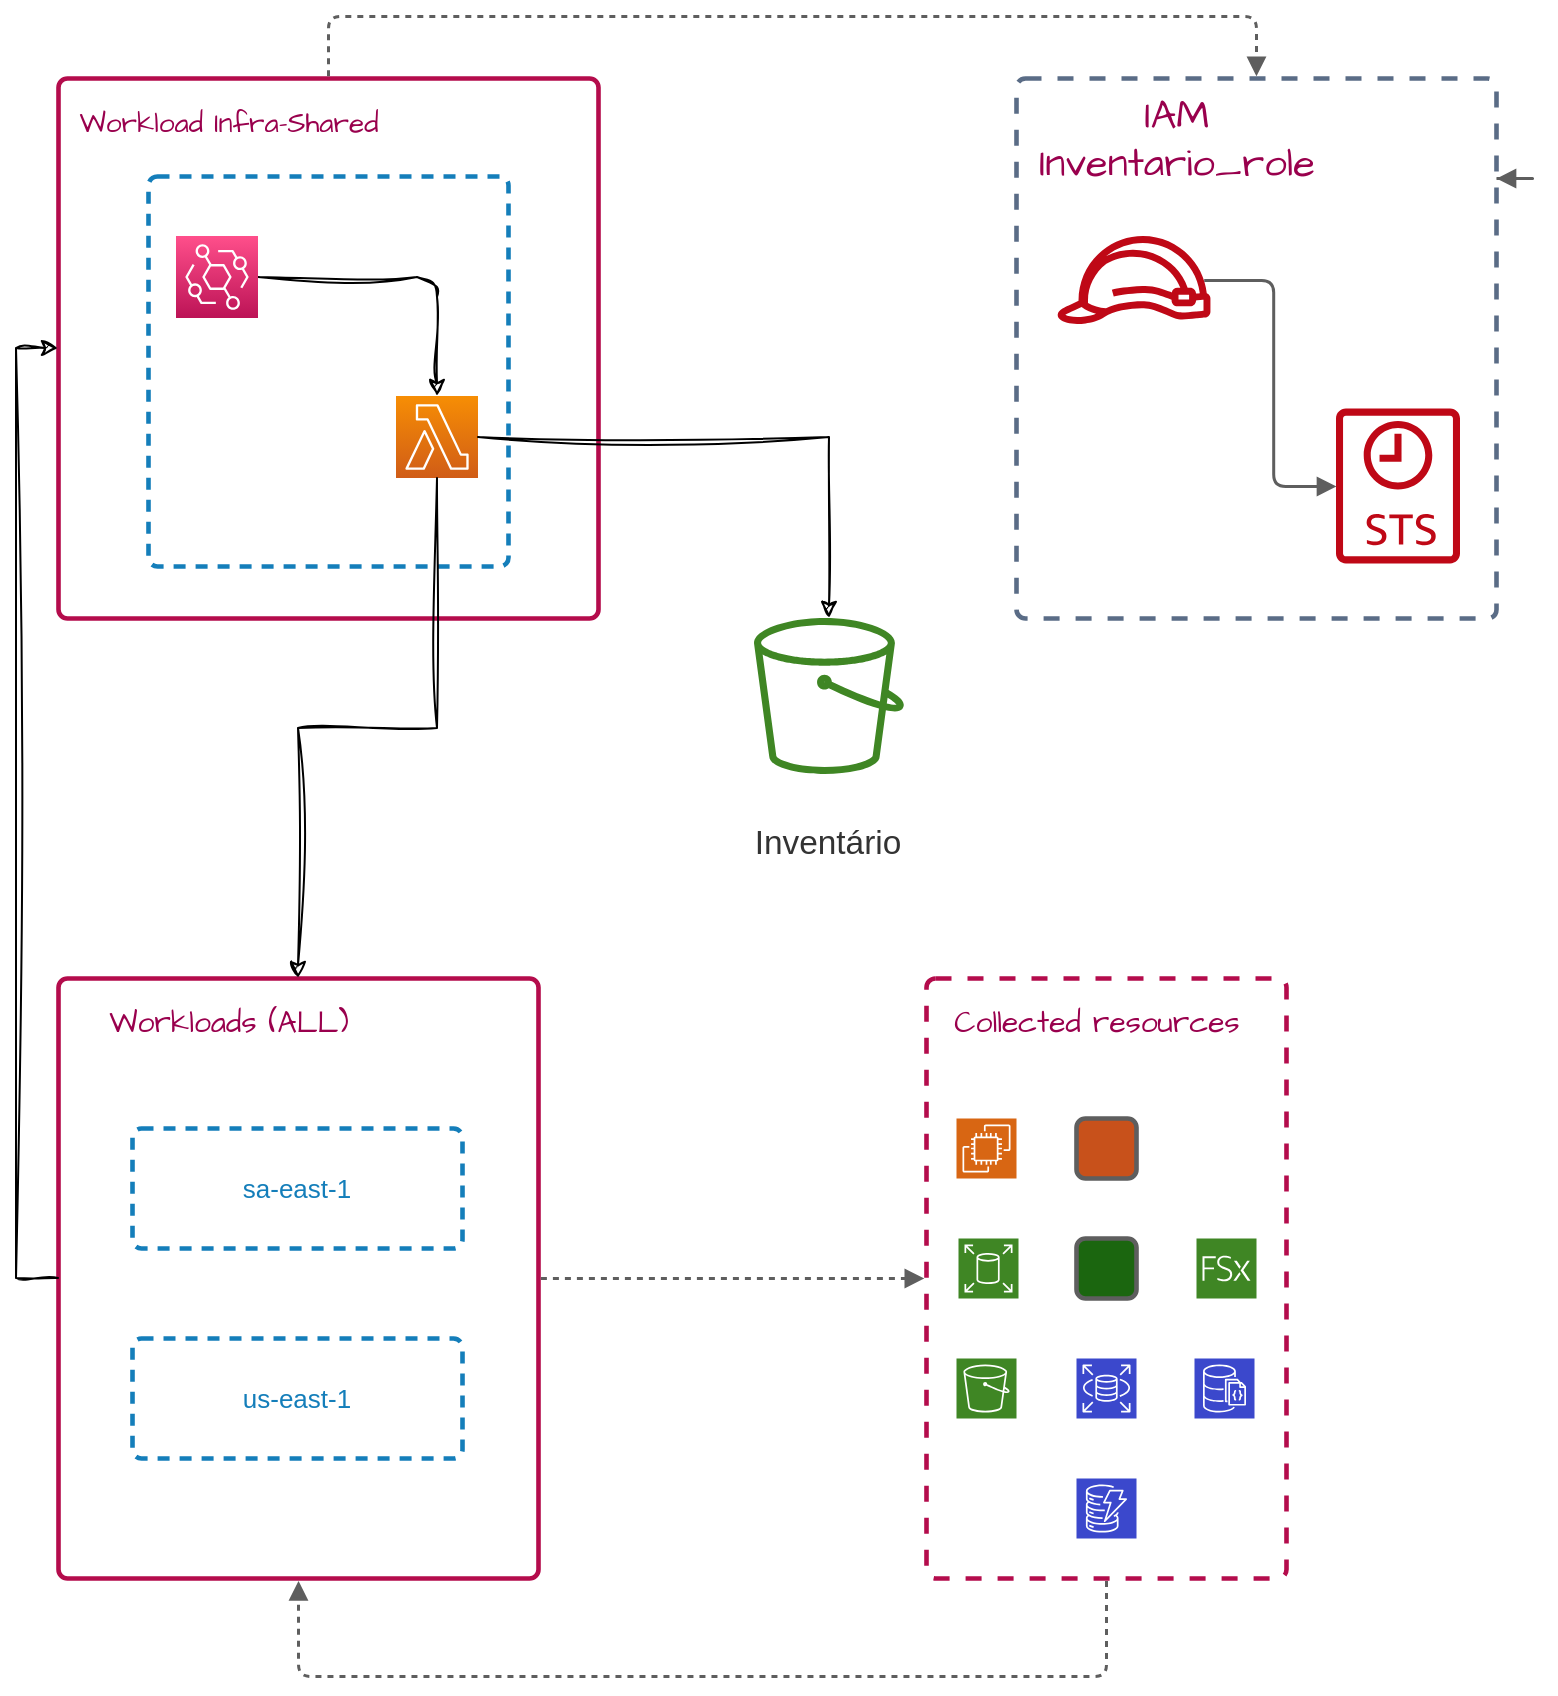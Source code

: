 <mxfile version="21.2.9" type="github">
  <diagram name="Página-1" id="VzRooWuVWmmBLkSY3yeb">
    <mxGraphModel dx="2294" dy="3145" grid="1" gridSize="10" guides="1" tooltips="1" connect="1" arrows="1" fold="1" page="1" pageScale="1" pageWidth="827" pageHeight="1169" math="0" shadow="0">
      <root>
        <mxCell id="0" />
        <mxCell id="1" parent="0" />
        <mxCell id="jStCBAq80HZp-Zrw6Ssf-65" value="" style="html=1;overflow=block;blockSpacing=1;whiteSpace=wrap;fontSize=13;fontColor=#147eba;spacing=0;strokeColor=#147eba;strokeOpacity=100;fillOpacity=0;rounded=1;absoluteArcSize=1;arcSize=9;fillColor=#ffffff;dashed=1;fixDash=1;dashPattern=6 5;strokeWidth=2.3;container=1;pointerEvents=0;collapsible=0;recursiveResize=0;lucidId=LxP5GGNBBhqn;" vertex="1" parent="1">
          <mxGeometry x="-44" y="-1670" width="180" height="195" as="geometry" />
        </mxCell>
        <mxCell id="jStCBAq80HZp-Zrw6Ssf-66" value="" style="html=1;overflow=block;blockSpacing=1;whiteSpace=wrap;fontSize=13;fontColor=#b40c4c;spacing=0;strokeColor=#b40c4c;strokeOpacity=100;fillOpacity=0;rounded=1;absoluteArcSize=1;arcSize=9;fillColor=#ffffff;strokeWidth=2.3;container=1;pointerEvents=0;collapsible=0;recursiveResize=0;lucidId=LxP5gSmfZ6k8;" vertex="1" parent="1">
          <mxGeometry x="-89" y="-1719" width="270" height="270" as="geometry" />
        </mxCell>
        <mxCell id="jStCBAq80HZp-Zrw6Ssf-97" value="" style="sketch=0;points=[[0,0,0],[0.25,0,0],[0.5,0,0],[0.75,0,0],[1,0,0],[0,1,0],[0.25,1,0],[0.5,1,0],[0.75,1,0],[1,1,0],[0,0.25,0],[0,0.5,0],[0,0.75,0],[1,0.25,0],[1,0.5,0],[1,0.75,0]];outlineConnect=0;fontColor=#232F3E;gradientColor=#F78E04;gradientDirection=north;fillColor=#D05C17;strokeColor=#ffffff;dashed=0;verticalLabelPosition=bottom;verticalAlign=top;align=center;html=1;fontSize=12;fontStyle=0;aspect=fixed;shape=mxgraph.aws4.resourceIcon;resIcon=mxgraph.aws4.lambda;hachureGap=4;jiggle=2;curveFitting=1;fontFamily=Architects Daughter;fontSource=https%3A%2F%2Ffonts.googleapis.com%2Fcss%3Ffamily%3DArchitects%2BDaughter;" vertex="1" parent="jStCBAq80HZp-Zrw6Ssf-66">
          <mxGeometry x="169" y="159" width="41" height="41" as="geometry" />
        </mxCell>
        <mxCell id="jStCBAq80HZp-Zrw6Ssf-98" value="&lt;font color=&quot;#99004d&quot; style=&quot;font-size: 14px;&quot;&gt;Workload Infra-Shared&lt;/font&gt;" style="text;html=1;align=center;verticalAlign=middle;resizable=0;points=[];autosize=1;strokeColor=none;fillColor=none;fontSize=20;fontFamily=Architects Daughter;" vertex="1" parent="jStCBAq80HZp-Zrw6Ssf-66">
          <mxGeometry width="170" height="40" as="geometry" />
        </mxCell>
        <mxCell id="jStCBAq80HZp-Zrw6Ssf-105" style="edgeStyle=orthogonalEdgeStyle;sketch=1;hachureGap=4;jiggle=2;curveFitting=1;orthogonalLoop=1;jettySize=auto;html=1;entryX=0.5;entryY=0;entryDx=0;entryDy=0;entryPerimeter=0;fontFamily=Architects Daughter;fontSource=https%3A%2F%2Ffonts.googleapis.com%2Fcss%3Ffamily%3DArchitects%2BDaughter;fontSize=16;rounded=1;jumpStyle=none;" edge="1" parent="jStCBAq80HZp-Zrw6Ssf-66" source="jStCBAq80HZp-Zrw6Ssf-103" target="jStCBAq80HZp-Zrw6Ssf-97">
          <mxGeometry relative="1" as="geometry" />
        </mxCell>
        <mxCell id="jStCBAq80HZp-Zrw6Ssf-103" value="" style="sketch=0;points=[[0,0,0],[0.25,0,0],[0.5,0,0],[0.75,0,0],[1,0,0],[0,1,0],[0.25,1,0],[0.5,1,0],[0.75,1,0],[1,1,0],[0,0.25,0],[0,0.5,0],[0,0.75,0],[1,0.25,0],[1,0.5,0],[1,0.75,0]];outlineConnect=0;fontColor=#232F3E;gradientColor=#FF4F8B;gradientDirection=north;fillColor=#BC1356;strokeColor=#ffffff;dashed=0;verticalLabelPosition=bottom;verticalAlign=top;align=center;html=1;fontSize=12;fontStyle=0;aspect=fixed;shape=mxgraph.aws4.resourceIcon;resIcon=mxgraph.aws4.eventbridge;hachureGap=4;jiggle=2;curveFitting=1;fontFamily=Architects Daughter;fontSource=https%3A%2F%2Ffonts.googleapis.com%2Fcss%3Ffamily%3DArchitects%2BDaughter;" vertex="1" parent="jStCBAq80HZp-Zrw6Ssf-66">
          <mxGeometry x="59" y="79" width="41" height="41" as="geometry" />
        </mxCell>
        <mxCell id="jStCBAq80HZp-Zrw6Ssf-67" value="" style="html=1;overflow=block;blockSpacing=1;whiteSpace=wrap;fontSize=13;fontColor=#b40c4c;spacing=0;strokeColor=#b40c4c;strokeOpacity=100;fillOpacity=0;rounded=1;absoluteArcSize=1;arcSize=9;fillColor=#ffffff;strokeWidth=2.3;container=1;pointerEvents=0;collapsible=0;recursiveResize=0;lucidId=LxP5~-gnvn33;" vertex="1" parent="1">
          <mxGeometry x="-89" y="-1269" width="240" height="300" as="geometry" />
        </mxCell>
        <mxCell id="jStCBAq80HZp-Zrw6Ssf-101" value="&lt;font color=&quot;#99004d&quot; style=&quot;font-size: 15px;&quot;&gt;Workloads (ALL)&lt;/font&gt;" style="text;html=1;align=center;verticalAlign=middle;resizable=0;points=[];autosize=1;strokeColor=none;fillColor=none;fontSize=20;fontFamily=Architects Daughter;" vertex="1" parent="jStCBAq80HZp-Zrw6Ssf-67">
          <mxGeometry x="15" width="140" height="40" as="geometry" />
        </mxCell>
        <mxCell id="jStCBAq80HZp-Zrw6Ssf-68" value="sa-east-1" style="html=1;overflow=block;blockSpacing=1;whiteSpace=wrap;fontSize=13;fontColor=#147eba;spacing=0;strokeColor=#147eba;strokeOpacity=100;fillOpacity=0;rounded=1;absoluteArcSize=1;arcSize=9;fillColor=#ffffff;dashed=1;fixDash=1;dashPattern=6 5;strokeWidth=2.3;container=1;pointerEvents=0;collapsible=0;recursiveResize=0;lucidId=LxP58ap9dD4S;" vertex="1" parent="1">
          <mxGeometry x="-52" y="-1194" width="165" height="60" as="geometry" />
        </mxCell>
        <mxCell id="jStCBAq80HZp-Zrw6Ssf-69" value="us-east-1" style="html=1;overflow=block;blockSpacing=1;whiteSpace=wrap;fontSize=13;fontColor=#147eba;spacing=0;strokeColor=#147eba;strokeOpacity=100;fillOpacity=0;rounded=1;absoluteArcSize=1;arcSize=9;fillColor=#ffffff;dashed=1;fixDash=1;dashPattern=6 5;strokeWidth=2.3;container=1;pointerEvents=0;collapsible=0;recursiveResize=0;lucidId=LxP5Oyb40GwO;" vertex="1" parent="1">
          <mxGeometry x="-52" y="-1089" width="165" height="60" as="geometry" />
        </mxCell>
        <mxCell id="jStCBAq80HZp-Zrw6Ssf-70" value="" style="html=1;overflow=block;blockSpacing=1;whiteSpace=wrap;fontSize=18.5;fontColor=#5a6c86;fontStyle=1;spacing=0;strokeColor=#5a6c86;strokeOpacity=100;fillOpacity=0;rounded=1;absoluteArcSize=1;arcSize=9;fillColor=#ffffff;dashed=1;fixDash=1;dashPattern=8 8;strokeWidth=2.3;container=1;pointerEvents=0;collapsible=0;recursiveResize=0;lucidId=LxP5nYw_OTYY;" vertex="1" parent="1">
          <mxGeometry x="390" y="-1719" width="240" height="270" as="geometry" />
        </mxCell>
        <mxCell id="jStCBAq80HZp-Zrw6Ssf-102" value="&lt;font color=&quot;#99004d&quot; style=&quot;&quot;&gt;&lt;font style=&quot;font-size: 20px;&quot;&gt;IAM&lt;/font&gt;&lt;br&gt;&lt;font style=&quot;font-size: 20px;&quot;&gt;Inventario_role&lt;/font&gt;&lt;/font&gt;" style="text;html=1;align=center;verticalAlign=middle;resizable=0;points=[];autosize=1;strokeColor=none;fillColor=none;fontSize=20;fontFamily=Architects Daughter;" vertex="1" parent="jStCBAq80HZp-Zrw6Ssf-70">
          <mxGeometry width="160" height="60" as="geometry" />
        </mxCell>
        <mxCell id="jStCBAq80HZp-Zrw6Ssf-108" value="" style="sketch=0;outlineConnect=0;fontColor=#232F3E;gradientColor=none;fillColor=#BF0816;strokeColor=none;dashed=0;verticalLabelPosition=bottom;verticalAlign=top;align=center;html=1;fontSize=12;fontStyle=0;aspect=fixed;pointerEvents=1;shape=mxgraph.aws4.role;hachureGap=4;jiggle=2;curveFitting=1;fontFamily=Architects Daughter;fontSource=https%3A%2F%2Ffonts.googleapis.com%2Fcss%3Ffamily%3DArchitects%2BDaughter;" vertex="1" parent="jStCBAq80HZp-Zrw6Ssf-70">
          <mxGeometry x="20.0" y="79" width="78" height="44" as="geometry" />
        </mxCell>
        <mxCell id="jStCBAq80HZp-Zrw6Ssf-109" value="" style="sketch=0;outlineConnect=0;fontColor=#232F3E;gradientColor=none;fillColor=#BF0816;strokeColor=none;dashed=0;verticalLabelPosition=bottom;verticalAlign=top;align=center;html=1;fontSize=12;fontStyle=0;aspect=fixed;pointerEvents=1;shape=mxgraph.aws4.sts_alternate;hachureGap=4;jiggle=2;curveFitting=1;fontFamily=Architects Daughter;fontSource=https%3A%2F%2Ffonts.googleapis.com%2Fcss%3Ffamily%3DArchitects%2BDaughter;" vertex="1" parent="jStCBAq80HZp-Zrw6Ssf-70">
          <mxGeometry x="160" y="165" width="62" height="78" as="geometry" />
        </mxCell>
        <mxCell id="jStCBAq80HZp-Zrw6Ssf-90" value="" style="html=1;jettySize=18;whiteSpace=wrap;fontSize=13;strokeColor=#5E5E5E;strokeWidth=1.5;rounded=1;arcSize=12;edgeStyle=orthogonalEdgeStyle;startArrow=none;endArrow=block;endFill=1;exitX=0.956;exitY=0.5;exitPerimeter=0;entryX=0;entryY=0.5;entryPerimeter=0;lucidId=Y_P5OzAssBBT;" edge="1" parent="jStCBAq80HZp-Zrw6Ssf-70" source="jStCBAq80HZp-Zrw6Ssf-108" target="jStCBAq80HZp-Zrw6Ssf-109">
          <mxGeometry width="100" height="100" relative="1" as="geometry">
            <Array as="points" />
            <mxPoint x="87.36" y="117.5" as="sourcePoint" />
            <mxPoint x="150" y="204" as="targetPoint" />
          </mxGeometry>
        </mxCell>
        <mxCell id="jStCBAq80HZp-Zrw6Ssf-71" value="Inventário" style="html=1;overflow=block;blockSpacing=1;whiteSpace=wrap;fontSize=16.7;fontColor=#333333;spacing=0;fillColor=#ffffff;strokeWidth=1.5;strokeColor=none;lucidId=24P5CM.3enOe;" vertex="1" parent="1">
          <mxGeometry x="206" y="-1359" width="180" height="45" as="geometry" />
        </mxCell>
        <mxCell id="jStCBAq80HZp-Zrw6Ssf-78" value="" style="html=1;overflow=block;blockSpacing=1;whiteSpace=wrap;fontSize=13.3;fontColor=#b40c4c;align=left;spacing=0;verticalAlign=middle;strokeColor=#b40c4c;strokeOpacity=100;fillOpacity=0;rounded=1;absoluteArcSize=1;arcSize=9;fillColor=#ffffff;dashed=1;fixDash=1;dashPattern=8 8;strokeWidth=2.3;container=1;pointerEvents=0;collapsible=0;recursiveResize=0;lucidId=QDP5hamLGUEg;" vertex="1" parent="1">
          <mxGeometry x="345" y="-1269" width="180" height="300" as="geometry" />
        </mxCell>
        <mxCell id="jStCBAq80HZp-Zrw6Ssf-100" value="&lt;font color=&quot;#99004d&quot; style=&quot;font-size: 15px;&quot;&gt;Collected resources&lt;/font&gt;" style="text;html=1;align=center;verticalAlign=middle;resizable=0;points=[];autosize=1;strokeColor=none;fillColor=none;fontSize=20;fontFamily=Architects Daughter;" vertex="1" parent="jStCBAq80HZp-Zrw6Ssf-78">
          <mxGeometry width="170" height="40" as="geometry" />
        </mxCell>
        <mxCell id="jStCBAq80HZp-Zrw6Ssf-79" value="" style="html=1;overflow=block;blockSpacing=1;whiteSpace=wrap;shape=mxgraph.aws4.resourceIcon;resIcon=mxgraph.aws4.ec2;verticalLabelPosition=bottom;align=center;verticalAlign=top;strokeColor=#ffffff;pointerEvents=1;fontSize=13;spacing=0;strokeOpacity=100;rounded=1;absoluteArcSize=1;arcSize=9;fillColor=#d86613;strokeWidth=2.3;lucidId=VLP564rc3VLV;" vertex="1" parent="1">
          <mxGeometry x="360" y="-1199" width="30" height="30" as="geometry" />
        </mxCell>
        <mxCell id="jStCBAq80HZp-Zrw6Ssf-80" value="" style="html=1;overflow=block;blockSpacing=1;whiteSpace=wrap;fontSize=13;spacing=0;strokeColor=#5e5e5e;strokeOpacity=100;fillOpacity=100;rounded=1;absoluteArcSize=1;arcSize=9;fillColor=#1b660f;strokeWidth=2.3;lucidId=HMP5cWINAEkL;" vertex="1" parent="1">
          <mxGeometry x="420" y="-1139" width="30" height="30" as="geometry" />
        </mxCell>
        <mxCell id="jStCBAq80HZp-Zrw6Ssf-81" value="" style="html=1;overflow=block;blockSpacing=1;whiteSpace=wrap;shape=mxgraph.aws4.resourceIcon;resIcon=mxgraph.aws4.fsx;labelPosition=center;verticalLabelPosition=bottom;align=center;verticalAlign=top;strokeColor=#ffffff;pointerEvents=1;fontSize=13;spacing=0;strokeOpacity=100;rounded=1;absoluteArcSize=1;arcSize=9;fillColor=#3f8624;strokeWidth=2.3;lucidId=9MP5vk~L6b_T;" vertex="1" parent="1">
          <mxGeometry x="480" y="-1139" width="30" height="30" as="geometry" />
        </mxCell>
        <mxCell id="jStCBAq80HZp-Zrw6Ssf-82" value="" style="html=1;overflow=block;blockSpacing=1;whiteSpace=wrap;shape=mxgraph.aws4.resourceIcon;resIcon=mxgraph.aws4.elastic_block_store;labelPosition=center;verticalLabelPosition=bottom;align=center;verticalAlign=top;strokeColor=#ffffff;pointerEvents=1;fontSize=13;spacing=0;strokeOpacity=100;rounded=1;absoluteArcSize=1;arcSize=9;fillColor=#3f8624;strokeWidth=2.3;lucidId=uNP53A2GF-6j;" vertex="1" parent="1">
          <mxGeometry x="361" y="-1139" width="30" height="30" as="geometry" />
        </mxCell>
        <mxCell id="jStCBAq80HZp-Zrw6Ssf-83" value="" style="html=1;overflow=block;blockSpacing=1;whiteSpace=wrap;fontSize=13;spacing=0;strokeColor=#5e5e5e;strokeOpacity=100;fillOpacity=100;rounded=1;absoluteArcSize=1;arcSize=9;fillColor=#c8511b;strokeWidth=2.3;lucidId=rPP5AYBKlinH;" vertex="1" parent="1">
          <mxGeometry x="420" y="-1199" width="30" height="30" as="geometry" />
        </mxCell>
        <mxCell id="jStCBAq80HZp-Zrw6Ssf-84" value="" style="html=1;overflow=block;blockSpacing=1;whiteSpace=wrap;shape=image;fontSize=13;spacing=0;strokeColor=none;strokeOpacity=100;strokeWidth=0;image=https://images.lucid.app/images/45615121-0fde-41e3-a332-d0e352b0bb33/content;imageAspect=0;lucidId=YUP5qHfr82i2;" vertex="1" parent="1">
          <mxGeometry x="479" y="-1200" width="32" height="32" as="geometry" />
        </mxCell>
        <mxCell id="jStCBAq80HZp-Zrw6Ssf-85" value="" style="html=1;overflow=block;blockSpacing=1;whiteSpace=wrap;shape=mxgraph.aws4.resourceIcon;resIcon=mxgraph.aws4.s3;labelPosition=center;verticalLabelPosition=bottom;align=center;verticalAlign=top;strokeColor=#ffffff;pointerEvents=1;fontSize=13;spacing=0;strokeOpacity=100;rounded=1;absoluteArcSize=1;arcSize=9;fillColor=#3f8624;strokeWidth=2.3;lucidId=0VP5lnikihRS;" vertex="1" parent="1">
          <mxGeometry x="360" y="-1079" width="30" height="30" as="geometry" />
        </mxCell>
        <mxCell id="jStCBAq80HZp-Zrw6Ssf-86" value="" style="html=1;overflow=block;blockSpacing=1;whiteSpace=wrap;shape=mxgraph.aws4.resourceIcon;resIcon=mxgraph.aws4.rds;verticalLabelPosition=bottom;align=center;verticalAlign=top;strokeColor=#ffffff;pointerEvents=1;fontSize=13;spacing=0;strokeOpacity=100;rounded=1;absoluteArcSize=1;arcSize=9;fillColor=#3b48cc;strokeWidth=2.3;lucidId=CWP5NWTmOiCy;" vertex="1" parent="1">
          <mxGeometry x="420" y="-1079" width="30" height="30" as="geometry" />
        </mxCell>
        <mxCell id="jStCBAq80HZp-Zrw6Ssf-87" value="" style="html=1;overflow=block;blockSpacing=1;whiteSpace=wrap;shape=mxgraph.aws4.resourceIcon;resIcon=mxgraph.aws4.documentdb_with_mongodb_compatibility;verticalLabelPosition=bottom;align=center;verticalAlign=top;strokeColor=#ffffff;pointerEvents=1;fontSize=13;spacing=0;strokeOpacity=100;rounded=1;absoluteArcSize=1;arcSize=9;fillColor=#3b48cc;strokeWidth=2.3;lucidId=9WP5~1O04F0Y;" vertex="1" parent="1">
          <mxGeometry x="479" y="-1079" width="30" height="30" as="geometry" />
        </mxCell>
        <mxCell id="jStCBAq80HZp-Zrw6Ssf-88" value="" style="html=1;overflow=block;blockSpacing=1;whiteSpace=wrap;shape=mxgraph.aws4.resourceIcon;resIcon=mxgraph.aws4.dynamodb;verticalLabelPosition=bottom;align=center;verticalAlign=top;strokeColor=#ffffff;pointerEvents=1;fontSize=13;spacing=0;strokeOpacity=100;rounded=1;absoluteArcSize=1;arcSize=9;fillColor=#3b48cc;strokeWidth=2.3;lucidId=0XP5R61sQiSh;" vertex="1" parent="1">
          <mxGeometry x="420" y="-1019" width="30" height="30" as="geometry" />
        </mxCell>
        <mxCell id="jStCBAq80HZp-Zrw6Ssf-89" value="" style="html=1;jettySize=18;whiteSpace=wrap;fontSize=13;strokeColor=#5E5E5E;dashed=1;fixDash=1;strokeWidth=1.5;rounded=1;arcSize=12;edgeStyle=orthogonalEdgeStyle;startArrow=none;endArrow=block;endFill=1;exitX=1.005;exitY=0.5;exitPerimeter=0;entryX=-0.006;entryY=0.5;entryPerimeter=0;lucidId=l0P5Al1hxcXD;" edge="1" parent="1" source="jStCBAq80HZp-Zrw6Ssf-67" target="jStCBAq80HZp-Zrw6Ssf-78">
          <mxGeometry width="100" height="100" relative="1" as="geometry">
            <Array as="points" />
          </mxGeometry>
        </mxCell>
        <mxCell id="jStCBAq80HZp-Zrw6Ssf-91" value="" style="html=1;jettySize=18;whiteSpace=wrap;fontSize=13;strokeColor=#5E5E5E;strokeWidth=1.5;rounded=1;arcSize=12;edgeStyle=orthogonalEdgeStyle;startArrow=none;endArrow=block;endFill=1;exitY=0.258;exitPerimeter=0;entryY=0.258;entryPerimeter=0;lucidId=C~P5Zth2JD2g;" edge="1" parent="1" source="jStCBAq80HZp-Zrw6Ssf-70" target="jStCBAq80HZp-Zrw6Ssf-70">
          <mxGeometry width="100" height="100" relative="1" as="geometry">
            <Array as="points">
              <mxPoint x="651" y="-1669" generated="1" />
              <mxPoint x="651" y="-1669" generated="1" />
            </Array>
          </mxGeometry>
        </mxCell>
        <mxCell id="jStCBAq80HZp-Zrw6Ssf-92" value="" style="html=1;jettySize=18;whiteSpace=wrap;fontSize=13;strokeColor=#5E5E5E;dashed=1;fixDash=1;strokeWidth=1.5;rounded=1;arcSize=12;edgeStyle=orthogonalEdgeStyle;startArrow=none;endArrow=block;endFill=1;exitX=0.5;exitY=1.004;exitPerimeter=0;entryX=0.5;entryY=1.004;entryPerimeter=0;lucidId=HdD61imAqbCs;" edge="1" parent="1" source="jStCBAq80HZp-Zrw6Ssf-78" target="jStCBAq80HZp-Zrw6Ssf-67">
          <mxGeometry width="100" height="100" relative="1" as="geometry">
            <Array as="points">
              <mxPoint x="435" y="-920" />
              <mxPoint x="31" y="-920" />
            </Array>
          </mxGeometry>
        </mxCell>
        <mxCell id="jStCBAq80HZp-Zrw6Ssf-94" value="" style="html=1;jettySize=18;whiteSpace=wrap;fontSize=13;strokeColor=#5E5E5E;dashed=1;fixDash=1;strokeWidth=1.5;rounded=1;arcSize=12;edgeStyle=orthogonalEdgeStyle;startArrow=none;endArrow=block;endFill=1;exitX=0.5;exitY=-0.004;exitPerimeter=0;entryX=0.5;entryY=-0.004;entryPerimeter=0;lucidId=AeD6Igm9mrJJ;" edge="1" parent="1" source="jStCBAq80HZp-Zrw6Ssf-66" target="jStCBAq80HZp-Zrw6Ssf-70">
          <mxGeometry width="100" height="100" relative="1" as="geometry">
            <Array as="points">
              <mxPoint x="46" y="-1750" />
              <mxPoint x="510" y="-1750" />
            </Array>
          </mxGeometry>
        </mxCell>
        <mxCell id="jStCBAq80HZp-Zrw6Ssf-106" value="" style="sketch=0;outlineConnect=0;fontColor=#232F3E;gradientColor=none;fillColor=#3F8624;strokeColor=none;dashed=0;verticalLabelPosition=bottom;verticalAlign=top;align=center;html=1;fontSize=12;fontStyle=0;aspect=fixed;pointerEvents=1;shape=mxgraph.aws4.bucket;hachureGap=4;jiggle=2;curveFitting=1;fontFamily=Architects Daughter;fontSource=https%3A%2F%2Ffonts.googleapis.com%2Fcss%3Ffamily%3DArchitects%2BDaughter;" vertex="1" parent="1">
          <mxGeometry x="259" y="-1449" width="75" height="78" as="geometry" />
        </mxCell>
        <mxCell id="jStCBAq80HZp-Zrw6Ssf-110" style="edgeStyle=orthogonalEdgeStyle;rounded=0;sketch=1;hachureGap=4;jiggle=2;curveFitting=1;orthogonalLoop=1;jettySize=auto;html=1;fontFamily=Architects Daughter;fontSource=https%3A%2F%2Ffonts.googleapis.com%2Fcss%3Ffamily%3DArchitects%2BDaughter;fontSize=16;" edge="1" parent="1" source="jStCBAq80HZp-Zrw6Ssf-97" target="jStCBAq80HZp-Zrw6Ssf-67">
          <mxGeometry relative="1" as="geometry" />
        </mxCell>
        <mxCell id="jStCBAq80HZp-Zrw6Ssf-113" style="edgeStyle=orthogonalEdgeStyle;rounded=0;sketch=1;hachureGap=4;jiggle=2;curveFitting=1;orthogonalLoop=1;jettySize=auto;html=1;entryX=0;entryY=0.5;entryDx=0;entryDy=0;fontFamily=Architects Daughter;fontSource=https%3A%2F%2Ffonts.googleapis.com%2Fcss%3Ffamily%3DArchitects%2BDaughter;fontSize=16;exitX=0;exitY=0.5;exitDx=0;exitDy=0;" edge="1" parent="1" source="jStCBAq80HZp-Zrw6Ssf-67" target="jStCBAq80HZp-Zrw6Ssf-66">
          <mxGeometry relative="1" as="geometry">
            <mxPoint x="-100" y="-1117" as="sourcePoint" />
            <Array as="points">
              <mxPoint x="-110" y="-1119" />
              <mxPoint x="-110" y="-1584" />
            </Array>
          </mxGeometry>
        </mxCell>
        <mxCell id="jStCBAq80HZp-Zrw6Ssf-114" style="edgeStyle=orthogonalEdgeStyle;rounded=0;sketch=1;hachureGap=4;jiggle=2;curveFitting=1;orthogonalLoop=1;jettySize=auto;html=1;fontFamily=Architects Daughter;fontSource=https%3A%2F%2Ffonts.googleapis.com%2Fcss%3Ffamily%3DArchitects%2BDaughter;fontSize=16;" edge="1" parent="1" source="jStCBAq80HZp-Zrw6Ssf-97" target="jStCBAq80HZp-Zrw6Ssf-106">
          <mxGeometry relative="1" as="geometry" />
        </mxCell>
      </root>
    </mxGraphModel>
  </diagram>
</mxfile>
